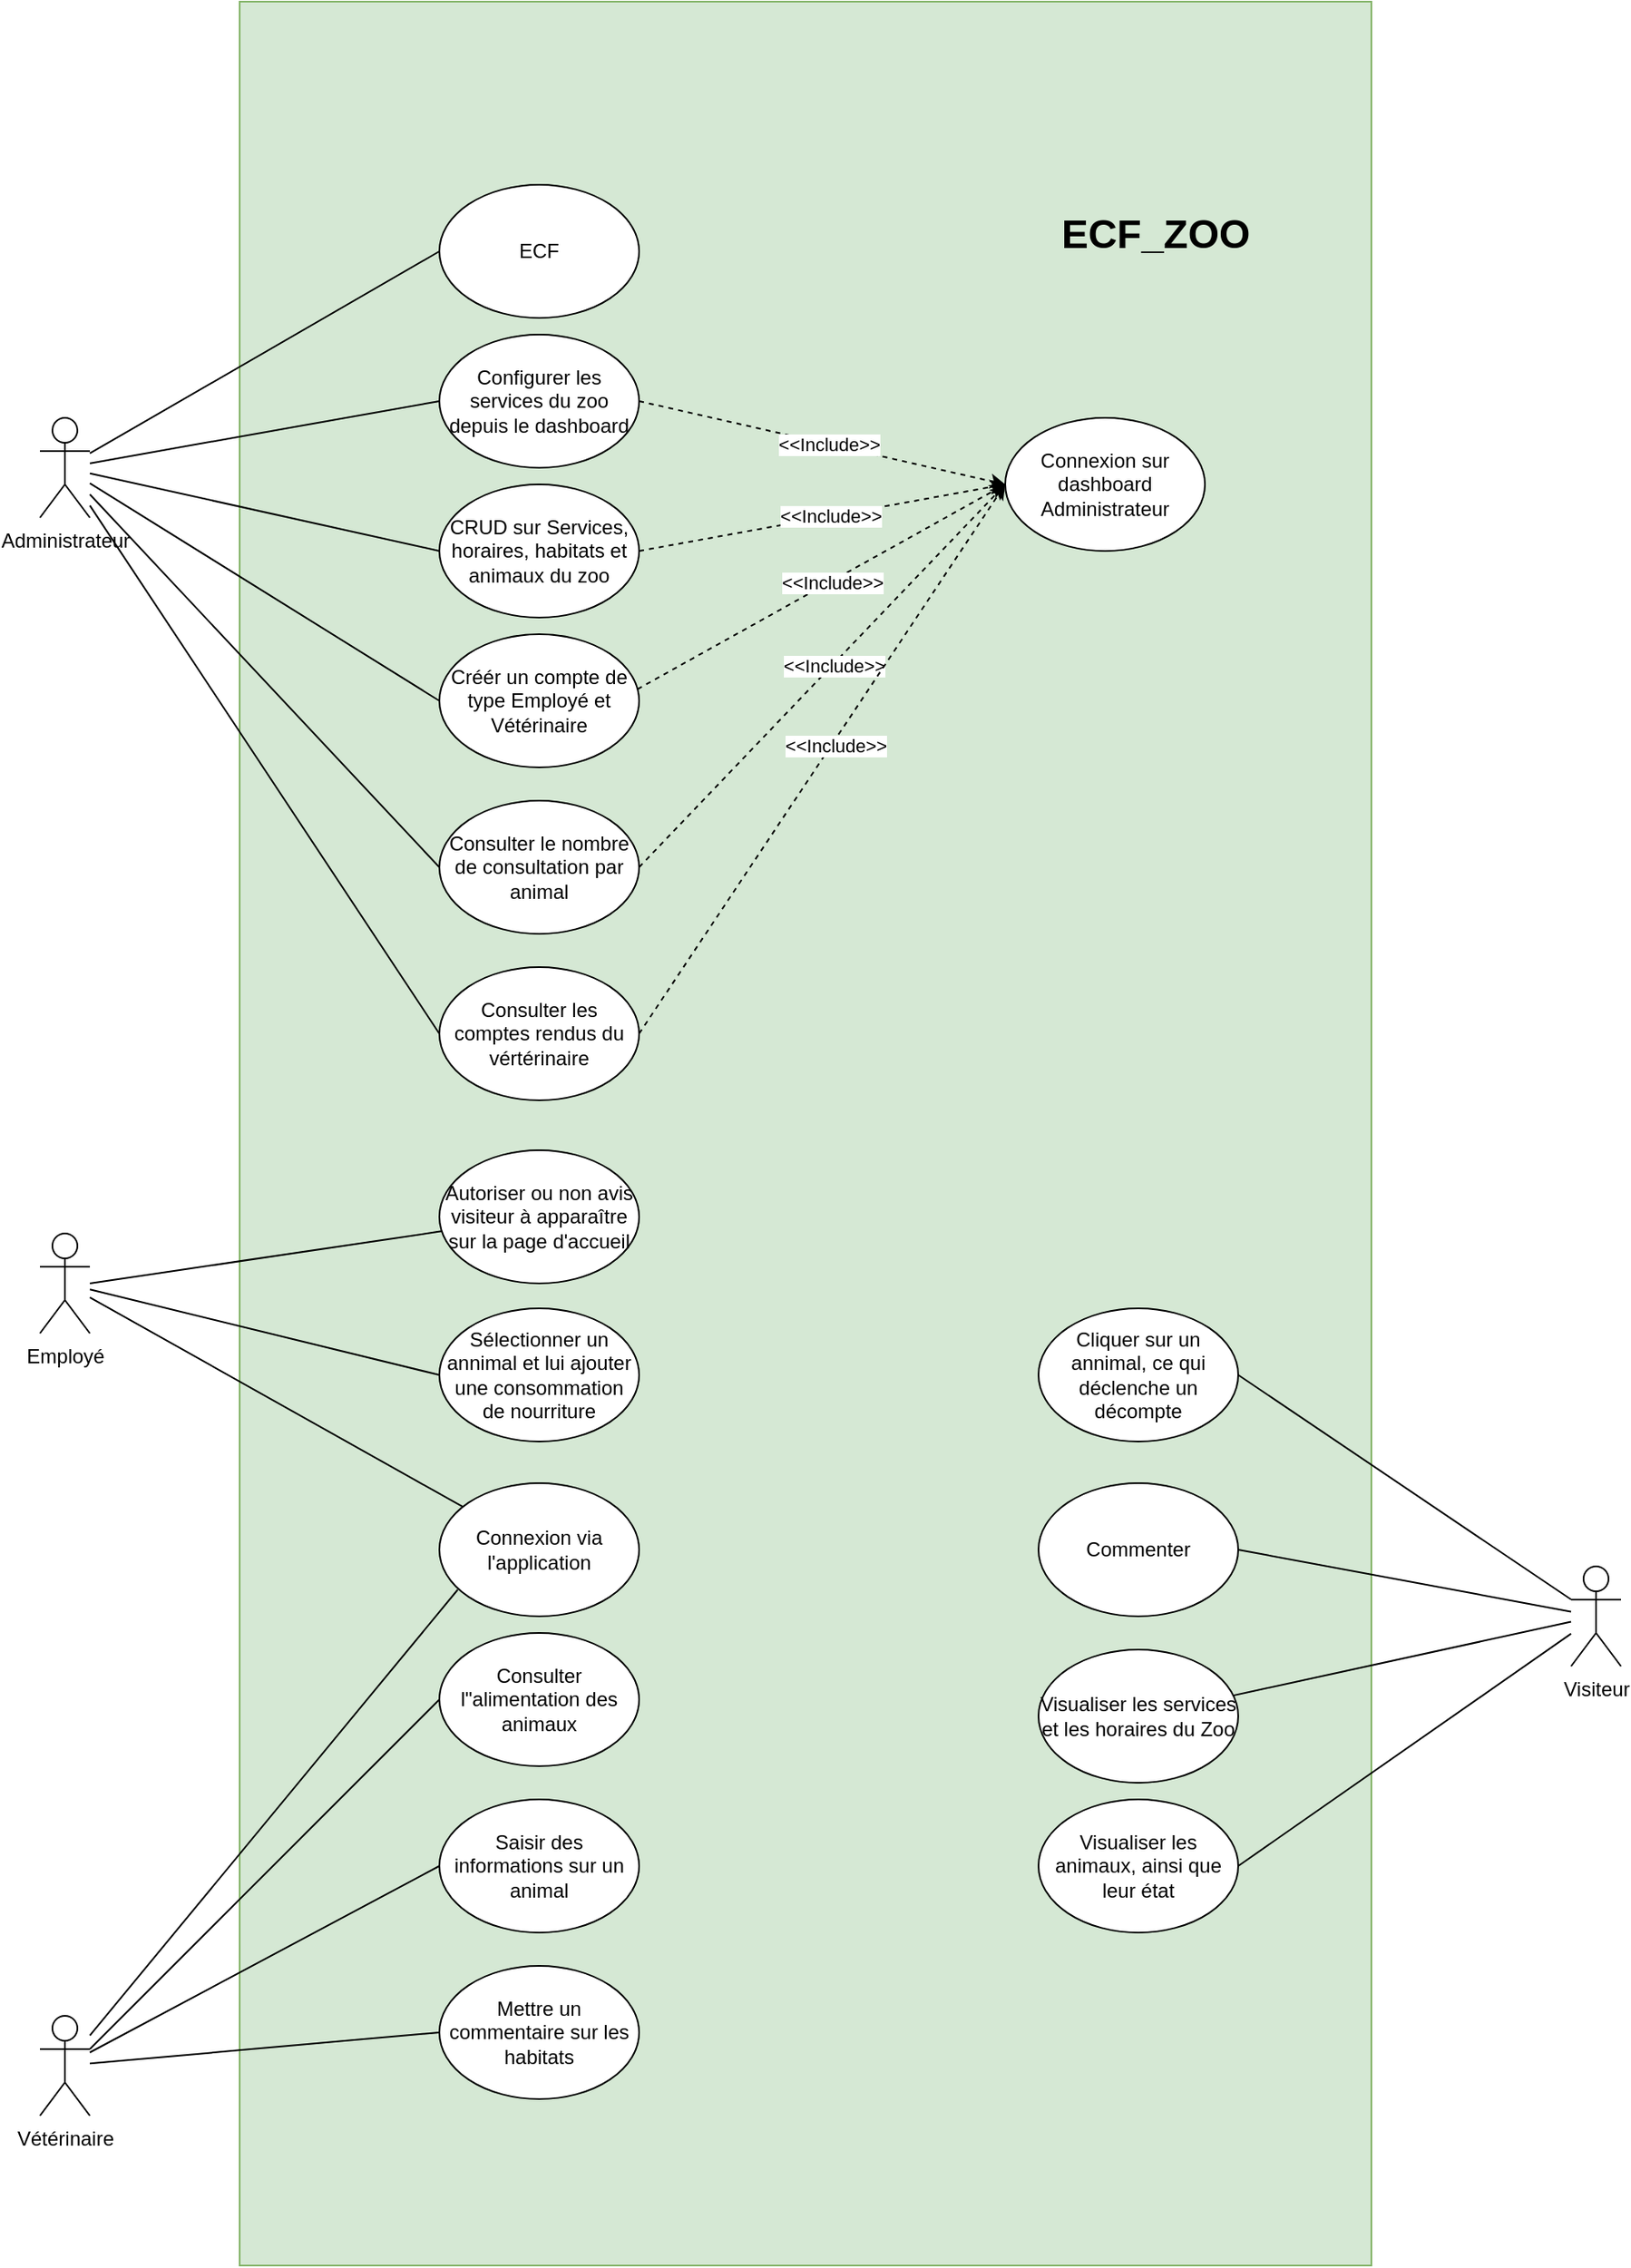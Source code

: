 <mxfile version="24.4.4" type="github">
  <diagram name="Page-1" id="OWR08jho91vcpXR-1PtF">
    <mxGraphModel dx="1050" dy="1746" grid="1" gridSize="10" guides="1" tooltips="1" connect="1" arrows="1" fold="1" page="1" pageScale="1" pageWidth="827" pageHeight="1169" math="0" shadow="0">
      <root>
        <mxCell id="0" />
        <mxCell id="1" parent="0" />
        <mxCell id="fuz9T2zDuwZ9aOWyhjX6-1" value="" style="whiteSpace=wrap;html=1;fillColor=#d5e8d4;strokeColor=#82b366;" vertex="1" parent="1">
          <mxGeometry x="160" y="-280" width="680" height="1360" as="geometry" />
        </mxCell>
        <mxCell id="fuz9T2zDuwZ9aOWyhjX6-2" value="ECF_ZOO" style="text;strokeColor=none;fillColor=none;html=1;fontSize=24;fontStyle=1;verticalAlign=middle;align=center;" vertex="1" parent="1">
          <mxGeometry x="660" y="-160" width="100" height="40" as="geometry" />
        </mxCell>
        <mxCell id="fuz9T2zDuwZ9aOWyhjX6-5" value="Administrateur" style="shape=umlActor;verticalLabelPosition=bottom;verticalAlign=top;html=1;outlineConnect=0;" vertex="1" parent="1">
          <mxGeometry x="40" y="-30" width="30" height="60" as="geometry" />
        </mxCell>
        <mxCell id="fuz9T2zDuwZ9aOWyhjX6-6" value="Employé" style="shape=umlActor;verticalLabelPosition=bottom;verticalAlign=top;html=1;outlineConnect=0;" vertex="1" parent="1">
          <mxGeometry x="40" y="460" width="30" height="60" as="geometry" />
        </mxCell>
        <mxCell id="fuz9T2zDuwZ9aOWyhjX6-39" style="rounded=0;orthogonalLoop=1;jettySize=auto;html=1;endArrow=none;endFill=0;" edge="1" parent="1" source="fuz9T2zDuwZ9aOWyhjX6-10" target="fuz9T2zDuwZ9aOWyhjX6-19">
          <mxGeometry relative="1" as="geometry" />
        </mxCell>
        <mxCell id="fuz9T2zDuwZ9aOWyhjX6-10" value="Visiteur" style="shape=umlActor;verticalLabelPosition=bottom;verticalAlign=top;html=1;outlineConnect=0;" vertex="1" parent="1">
          <mxGeometry x="960" y="660" width="30" height="60" as="geometry" />
        </mxCell>
        <mxCell id="fuz9T2zDuwZ9aOWyhjX6-11" value="Visualiser les animaux, ainsi que leur état" style="ellipse;whiteSpace=wrap;html=1;" vertex="1" parent="1">
          <mxGeometry x="640" y="800" width="120" height="80" as="geometry" />
        </mxCell>
        <mxCell id="fuz9T2zDuwZ9aOWyhjX6-16" value="Autoriser ou non avis visiteur à apparaître sur la page d&#39;accueil" style="ellipse;whiteSpace=wrap;html=1;" vertex="1" parent="1">
          <mxGeometry x="280" y="410" width="120" height="80" as="geometry" />
        </mxCell>
        <mxCell id="fuz9T2zDuwZ9aOWyhjX6-19" value="&lt;div&gt;Visualiser les services et les horaires du Zoo&lt;/div&gt;" style="ellipse;whiteSpace=wrap;html=1;" vertex="1" parent="1">
          <mxGeometry x="640" y="710" width="120" height="80" as="geometry" />
        </mxCell>
        <mxCell id="fuz9T2zDuwZ9aOWyhjX6-21" value="Sélectionner un annimal et lui ajouter une consommation de nourriture" style="ellipse;whiteSpace=wrap;html=1;" vertex="1" parent="1">
          <mxGeometry x="280" y="505" width="120" height="80" as="geometry" />
        </mxCell>
        <mxCell id="fuz9T2zDuwZ9aOWyhjX6-24" style="rounded=0;orthogonalLoop=1;jettySize=auto;html=1;exitX=1;exitY=0.5;exitDx=0;exitDy=0;dashed=1;entryX=0;entryY=0.5;entryDx=0;entryDy=0;" edge="1" parent="1" source="fuz9T2zDuwZ9aOWyhjX6-26" target="fuz9T2zDuwZ9aOWyhjX6-30">
          <mxGeometry relative="1" as="geometry" />
        </mxCell>
        <mxCell id="fuz9T2zDuwZ9aOWyhjX6-25" value="&amp;lt;&amp;lt;Include&amp;gt;&amp;gt;" style="edgeLabel;html=1;align=center;verticalAlign=middle;resizable=0;points=[];" vertex="1" connectable="0" parent="fuz9T2zDuwZ9aOWyhjX6-24">
          <mxGeometry x="0.043" y="-3" relative="1" as="geometry">
            <mxPoint y="-3" as="offset" />
          </mxGeometry>
        </mxCell>
        <mxCell id="fuz9T2zDuwZ9aOWyhjX6-26" value="Consulter le nombre de consultation par animal" style="ellipse;whiteSpace=wrap;html=1;" vertex="1" parent="1">
          <mxGeometry x="280" y="200" width="120" height="80" as="geometry" />
        </mxCell>
        <mxCell id="fuz9T2zDuwZ9aOWyhjX6-27" value="Créér un compte de type Employé et Vétérinaire" style="ellipse;whiteSpace=wrap;html=1;" vertex="1" parent="1">
          <mxGeometry x="280" y="100" width="120" height="80" as="geometry" />
        </mxCell>
        <mxCell id="fuz9T2zDuwZ9aOWyhjX6-29" value="&lt;div&gt;CRUD sur Services, horaires, habitats et animaux du zoo&lt;br&gt;&lt;/div&gt;" style="ellipse;whiteSpace=wrap;html=1;" vertex="1" parent="1">
          <mxGeometry x="280" y="10" width="120" height="80" as="geometry" />
        </mxCell>
        <mxCell id="fuz9T2zDuwZ9aOWyhjX6-30" value="Connexion sur dashboard Administrateur" style="ellipse;whiteSpace=wrap;html=1;" vertex="1" parent="1">
          <mxGeometry x="620" y="-30" width="120" height="80" as="geometry" />
        </mxCell>
        <mxCell id="fuz9T2zDuwZ9aOWyhjX6-31" style="rounded=0;orthogonalLoop=1;jettySize=auto;html=1;endArrow=none;endFill=0;entryX=0;entryY=0.5;entryDx=0;entryDy=0;" edge="1" parent="1" source="fuz9T2zDuwZ9aOWyhjX6-5" target="fuz9T2zDuwZ9aOWyhjX6-48">
          <mxGeometry relative="1" as="geometry">
            <mxPoint x="110" y="250" as="sourcePoint" />
            <mxPoint x="240" y="200" as="targetPoint" />
          </mxGeometry>
        </mxCell>
        <mxCell id="fuz9T2zDuwZ9aOWyhjX6-35" value="Vétérinaire" style="shape=umlActor;verticalLabelPosition=bottom;verticalAlign=top;html=1;outlineConnect=0;" vertex="1" parent="1">
          <mxGeometry x="40" y="930" width="30" height="60" as="geometry" />
        </mxCell>
        <mxCell id="fuz9T2zDuwZ9aOWyhjX6-37" value="Consulter l&quot;alimentation des animaux" style="ellipse;whiteSpace=wrap;html=1;" vertex="1" parent="1">
          <mxGeometry x="280" y="700" width="120" height="80" as="geometry" />
        </mxCell>
        <mxCell id="fuz9T2zDuwZ9aOWyhjX6-38" value="Saisir des informations sur un animal" style="ellipse;whiteSpace=wrap;html=1;" vertex="1" parent="1">
          <mxGeometry x="280" y="800" width="120" height="80" as="geometry" />
        </mxCell>
        <mxCell id="fuz9T2zDuwZ9aOWyhjX6-40" style="rounded=0;orthogonalLoop=1;jettySize=auto;html=1;endArrow=none;endFill=0;entryX=1;entryY=0.5;entryDx=0;entryDy=0;" edge="1" parent="1" source="fuz9T2zDuwZ9aOWyhjX6-10" target="fuz9T2zDuwZ9aOWyhjX6-11">
          <mxGeometry relative="1" as="geometry">
            <mxPoint x="875.78" y="952.88" as="sourcePoint" />
            <mxPoint x="739.78" y="909.88" as="targetPoint" />
          </mxGeometry>
        </mxCell>
        <mxCell id="fuz9T2zDuwZ9aOWyhjX6-41" style="rounded=0;orthogonalLoop=1;jettySize=auto;html=1;endArrow=none;endFill=0;entryX=1;entryY=0.5;entryDx=0;entryDy=0;" edge="1" parent="1" source="fuz9T2zDuwZ9aOWyhjX6-10" target="fuz9T2zDuwZ9aOWyhjX6-42">
          <mxGeometry relative="1" as="geometry">
            <mxPoint x="890" y="919.9" as="sourcePoint" />
            <mxPoint x="840" y="970" as="targetPoint" />
          </mxGeometry>
        </mxCell>
        <mxCell id="fuz9T2zDuwZ9aOWyhjX6-42" value="Commenter" style="ellipse;whiteSpace=wrap;html=1;" vertex="1" parent="1">
          <mxGeometry x="640" y="610" width="120" height="80" as="geometry" />
        </mxCell>
        <mxCell id="fuz9T2zDuwZ9aOWyhjX6-43" value="&lt;div&gt;Cliquer sur un annimal, ce qui déclenche un décompte&lt;br&gt;&lt;/div&gt;" style="ellipse;whiteSpace=wrap;html=1;" vertex="1" parent="1">
          <mxGeometry x="640" y="505" width="120" height="80" as="geometry" />
        </mxCell>
        <mxCell id="fuz9T2zDuwZ9aOWyhjX6-44" style="rounded=0;orthogonalLoop=1;jettySize=auto;html=1;endArrow=none;endFill=0;entryX=1;entryY=0.5;entryDx=0;entryDy=0;" edge="1" parent="1" source="fuz9T2zDuwZ9aOWyhjX6-10" target="fuz9T2zDuwZ9aOWyhjX6-43">
          <mxGeometry relative="1" as="geometry">
            <mxPoint x="900" y="827" as="sourcePoint" />
            <mxPoint x="770" y="710" as="targetPoint" />
          </mxGeometry>
        </mxCell>
        <mxCell id="fuz9T2zDuwZ9aOWyhjX6-45" value="Connexion via l&#39;application" style="ellipse;whiteSpace=wrap;html=1;" vertex="1" parent="1">
          <mxGeometry x="280" y="610" width="120" height="80" as="geometry" />
        </mxCell>
        <mxCell id="fuz9T2zDuwZ9aOWyhjX6-46" style="rounded=0;orthogonalLoop=1;jettySize=auto;html=1;endArrow=none;endFill=0;" edge="1" parent="1" source="fuz9T2zDuwZ9aOWyhjX6-6" target="fuz9T2zDuwZ9aOWyhjX6-45">
          <mxGeometry relative="1" as="geometry">
            <mxPoint x="90" y="316.21" as="sourcePoint" />
            <mxPoint x="255" y="550.21" as="targetPoint" />
          </mxGeometry>
        </mxCell>
        <mxCell id="fuz9T2zDuwZ9aOWyhjX6-48" value="&lt;div&gt;Configurer les services du zoo depuis le dashboard&lt;/div&gt;" style="ellipse;whiteSpace=wrap;html=1;" vertex="1" parent="1">
          <mxGeometry x="280" y="-80" width="120" height="80" as="geometry" />
        </mxCell>
        <mxCell id="fuz9T2zDuwZ9aOWyhjX6-49" style="rounded=0;orthogonalLoop=1;jettySize=auto;html=1;endArrow=none;endFill=0;entryX=0;entryY=0.5;entryDx=0;entryDy=0;" edge="1" parent="1" source="fuz9T2zDuwZ9aOWyhjX6-5" target="fuz9T2zDuwZ9aOWyhjX6-27">
          <mxGeometry relative="1" as="geometry">
            <mxPoint x="80" y="220" as="sourcePoint" />
            <mxPoint x="240" y="220" as="targetPoint" />
          </mxGeometry>
        </mxCell>
        <mxCell id="fuz9T2zDuwZ9aOWyhjX6-50" value="ECF" style="ellipse;whiteSpace=wrap;html=1;" vertex="1" parent="1">
          <mxGeometry x="280" y="-170" width="120" height="80" as="geometry" />
        </mxCell>
        <mxCell id="fuz9T2zDuwZ9aOWyhjX6-51" style="rounded=0;orthogonalLoop=1;jettySize=auto;html=1;endArrow=none;endFill=0;entryX=0;entryY=0.5;entryDx=0;entryDy=0;" edge="1" parent="1" source="fuz9T2zDuwZ9aOWyhjX6-5" target="fuz9T2zDuwZ9aOWyhjX6-50">
          <mxGeometry relative="1" as="geometry">
            <mxPoint x="80" y="140" as="sourcePoint" />
            <mxPoint x="230" y="140" as="targetPoint" />
          </mxGeometry>
        </mxCell>
        <mxCell id="fuz9T2zDuwZ9aOWyhjX6-52" style="rounded=0;orthogonalLoop=1;jettySize=auto;html=1;endArrow=none;endFill=0;entryX=0;entryY=0.5;entryDx=0;entryDy=0;" edge="1" parent="1" source="fuz9T2zDuwZ9aOWyhjX6-5" target="fuz9T2zDuwZ9aOWyhjX6-29">
          <mxGeometry relative="1" as="geometry">
            <mxPoint x="80" y="226" as="sourcePoint" />
            <mxPoint x="270" y="180" as="targetPoint" />
          </mxGeometry>
        </mxCell>
        <mxCell id="fuz9T2zDuwZ9aOWyhjX6-53" value="Consulter les comptes rendus du vértérinaire" style="ellipse;whiteSpace=wrap;html=1;" vertex="1" parent="1">
          <mxGeometry x="280" y="300" width="120" height="80" as="geometry" />
        </mxCell>
        <mxCell id="fuz9T2zDuwZ9aOWyhjX6-54" style="rounded=0;orthogonalLoop=1;jettySize=auto;html=1;endArrow=none;endFill=0;entryX=0;entryY=0.5;entryDx=0;entryDy=0;" edge="1" parent="1" source="fuz9T2zDuwZ9aOWyhjX6-5" target="fuz9T2zDuwZ9aOWyhjX6-26">
          <mxGeometry relative="1" as="geometry">
            <mxPoint x="80" y="249.63" as="sourcePoint" />
            <mxPoint x="280" y="361.63" as="targetPoint" />
          </mxGeometry>
        </mxCell>
        <mxCell id="fuz9T2zDuwZ9aOWyhjX6-56" style="rounded=0;orthogonalLoop=1;jettySize=auto;html=1;exitX=1;exitY=0.5;exitDx=0;exitDy=0;dashed=1;entryX=0;entryY=0.5;entryDx=0;entryDy=0;" edge="1" parent="1" source="fuz9T2zDuwZ9aOWyhjX6-53" target="fuz9T2zDuwZ9aOWyhjX6-30">
          <mxGeometry relative="1" as="geometry">
            <mxPoint x="430" y="438.09" as="sourcePoint" />
            <mxPoint x="630" y="240" as="targetPoint" />
          </mxGeometry>
        </mxCell>
        <mxCell id="fuz9T2zDuwZ9aOWyhjX6-57" value="&amp;lt;&amp;lt;Include&amp;gt;&amp;gt;" style="edgeLabel;html=1;align=center;verticalAlign=middle;resizable=0;points=[];" vertex="1" connectable="0" parent="fuz9T2zDuwZ9aOWyhjX6-56">
          <mxGeometry x="0.043" y="-3" relative="1" as="geometry">
            <mxPoint y="-3" as="offset" />
          </mxGeometry>
        </mxCell>
        <mxCell id="fuz9T2zDuwZ9aOWyhjX6-66" style="rounded=0;orthogonalLoop=1;jettySize=auto;html=1;exitX=1;exitY=0.5;exitDx=0;exitDy=0;dashed=1;entryX=0;entryY=0.5;entryDx=0;entryDy=0;" edge="1" parent="1" source="fuz9T2zDuwZ9aOWyhjX6-29" target="fuz9T2zDuwZ9aOWyhjX6-30">
          <mxGeometry relative="1" as="geometry">
            <mxPoint x="420" y="240" as="sourcePoint" />
            <mxPoint x="660" y="60" as="targetPoint" />
          </mxGeometry>
        </mxCell>
        <mxCell id="fuz9T2zDuwZ9aOWyhjX6-67" value="&amp;lt;&amp;lt;Include&amp;gt;&amp;gt;" style="edgeLabel;html=1;align=center;verticalAlign=middle;resizable=0;points=[];" vertex="1" connectable="0" parent="fuz9T2zDuwZ9aOWyhjX6-66">
          <mxGeometry x="0.043" y="-3" relative="1" as="geometry">
            <mxPoint y="-3" as="offset" />
          </mxGeometry>
        </mxCell>
        <mxCell id="fuz9T2zDuwZ9aOWyhjX6-68" style="rounded=0;orthogonalLoop=1;jettySize=auto;html=1;exitX=1;exitY=0.5;exitDx=0;exitDy=0;dashed=1;entryX=0;entryY=0.5;entryDx=0;entryDy=0;" edge="1" parent="1" source="fuz9T2zDuwZ9aOWyhjX6-48" target="fuz9T2zDuwZ9aOWyhjX6-30">
          <mxGeometry relative="1" as="geometry">
            <mxPoint x="420" y="170" as="sourcePoint" />
            <mxPoint x="650" y="200" as="targetPoint" />
          </mxGeometry>
        </mxCell>
        <mxCell id="fuz9T2zDuwZ9aOWyhjX6-69" value="&amp;lt;&amp;lt;Include&amp;gt;&amp;gt;" style="edgeLabel;html=1;align=center;verticalAlign=middle;resizable=0;points=[];" vertex="1" connectable="0" parent="fuz9T2zDuwZ9aOWyhjX6-68">
          <mxGeometry x="0.043" y="-3" relative="1" as="geometry">
            <mxPoint y="-3" as="offset" />
          </mxGeometry>
        </mxCell>
        <mxCell id="fuz9T2zDuwZ9aOWyhjX6-70" style="rounded=0;orthogonalLoop=1;jettySize=auto;html=1;exitX=0.992;exitY=0.413;exitDx=0;exitDy=0;dashed=1;entryX=0;entryY=0.5;entryDx=0;entryDy=0;exitPerimeter=0;" edge="1" parent="1" source="fuz9T2zDuwZ9aOWyhjX6-27" target="fuz9T2zDuwZ9aOWyhjX6-30">
          <mxGeometry relative="1" as="geometry">
            <mxPoint x="400" y="340" as="sourcePoint" />
            <mxPoint x="640" y="160" as="targetPoint" />
          </mxGeometry>
        </mxCell>
        <mxCell id="fuz9T2zDuwZ9aOWyhjX6-71" value="&amp;lt;&amp;lt;Include&amp;gt;&amp;gt;" style="edgeLabel;html=1;align=center;verticalAlign=middle;resizable=0;points=[];" vertex="1" connectable="0" parent="fuz9T2zDuwZ9aOWyhjX6-70">
          <mxGeometry x="0.043" y="-3" relative="1" as="geometry">
            <mxPoint y="-3" as="offset" />
          </mxGeometry>
        </mxCell>
        <mxCell id="fuz9T2zDuwZ9aOWyhjX6-77" style="rounded=0;orthogonalLoop=1;jettySize=auto;html=1;endArrow=none;endFill=0;entryX=0;entryY=0.5;entryDx=0;entryDy=0;" edge="1" parent="1" source="fuz9T2zDuwZ9aOWyhjX6-5" target="fuz9T2zDuwZ9aOWyhjX6-53">
          <mxGeometry relative="1" as="geometry">
            <mxPoint x="80" y="340.33" as="sourcePoint" />
            <mxPoint x="280" y="442.33" as="targetPoint" />
          </mxGeometry>
        </mxCell>
        <mxCell id="fuz9T2zDuwZ9aOWyhjX6-80" style="rounded=0;orthogonalLoop=1;jettySize=auto;html=1;endArrow=none;endFill=0;" edge="1" parent="1" target="fuz9T2zDuwZ9aOWyhjX6-16">
          <mxGeometry relative="1" as="geometry">
            <mxPoint x="70" y="490" as="sourcePoint" />
            <mxPoint x="280" y="482.67" as="targetPoint" />
          </mxGeometry>
        </mxCell>
        <mxCell id="fuz9T2zDuwZ9aOWyhjX6-81" style="rounded=0;orthogonalLoop=1;jettySize=auto;html=1;endArrow=none;endFill=0;entryX=0;entryY=0.5;entryDx=0;entryDy=0;" edge="1" parent="1" source="fuz9T2zDuwZ9aOWyhjX6-6" target="fuz9T2zDuwZ9aOWyhjX6-21">
          <mxGeometry relative="1" as="geometry">
            <mxPoint x="80" y="542" as="sourcePoint" />
            <mxPoint x="290" y="505" as="targetPoint" />
          </mxGeometry>
        </mxCell>
        <mxCell id="fuz9T2zDuwZ9aOWyhjX6-82" style="rounded=0;orthogonalLoop=1;jettySize=auto;html=1;endArrow=none;endFill=0;entryX=0.092;entryY=0.8;entryDx=0;entryDy=0;entryPerimeter=0;" edge="1" parent="1" source="fuz9T2zDuwZ9aOWyhjX6-35" target="fuz9T2zDuwZ9aOWyhjX6-45">
          <mxGeometry relative="1" as="geometry">
            <mxPoint x="70" y="530.33" as="sourcePoint" />
            <mxPoint x="280" y="763.33" as="targetPoint" />
          </mxGeometry>
        </mxCell>
        <mxCell id="fuz9T2zDuwZ9aOWyhjX6-83" style="rounded=0;orthogonalLoop=1;jettySize=auto;html=1;endArrow=none;endFill=0;entryX=0;entryY=0.5;entryDx=0;entryDy=0;exitX=1;exitY=0.333;exitDx=0;exitDy=0;exitPerimeter=0;" edge="1" parent="1" source="fuz9T2zDuwZ9aOWyhjX6-35" target="fuz9T2zDuwZ9aOWyhjX6-37">
          <mxGeometry relative="1" as="geometry">
            <mxPoint x="40" y="927" as="sourcePoint" />
            <mxPoint x="261" y="650" as="targetPoint" />
          </mxGeometry>
        </mxCell>
        <mxCell id="fuz9T2zDuwZ9aOWyhjX6-84" value="Mettre un commentaire sur les habitats" style="ellipse;whiteSpace=wrap;html=1;" vertex="1" parent="1">
          <mxGeometry x="280" y="900" width="120" height="80" as="geometry" />
        </mxCell>
        <mxCell id="fuz9T2zDuwZ9aOWyhjX6-85" style="rounded=0;orthogonalLoop=1;jettySize=auto;html=1;endArrow=none;endFill=0;entryX=0;entryY=0.5;entryDx=0;entryDy=0;" edge="1" parent="1" source="fuz9T2zDuwZ9aOWyhjX6-35" target="fuz9T2zDuwZ9aOWyhjX6-38">
          <mxGeometry relative="1" as="geometry">
            <mxPoint x="80" y="980" as="sourcePoint" />
            <mxPoint x="290" y="770" as="targetPoint" />
          </mxGeometry>
        </mxCell>
        <mxCell id="fuz9T2zDuwZ9aOWyhjX6-87" style="rounded=0;orthogonalLoop=1;jettySize=auto;html=1;endArrow=none;endFill=0;entryX=0;entryY=0.5;entryDx=0;entryDy=0;" edge="1" parent="1" source="fuz9T2zDuwZ9aOWyhjX6-35" target="fuz9T2zDuwZ9aOWyhjX6-84">
          <mxGeometry relative="1" as="geometry">
            <mxPoint x="90" y="1000" as="sourcePoint" />
            <mxPoint x="300" y="790" as="targetPoint" />
          </mxGeometry>
        </mxCell>
      </root>
    </mxGraphModel>
  </diagram>
</mxfile>
